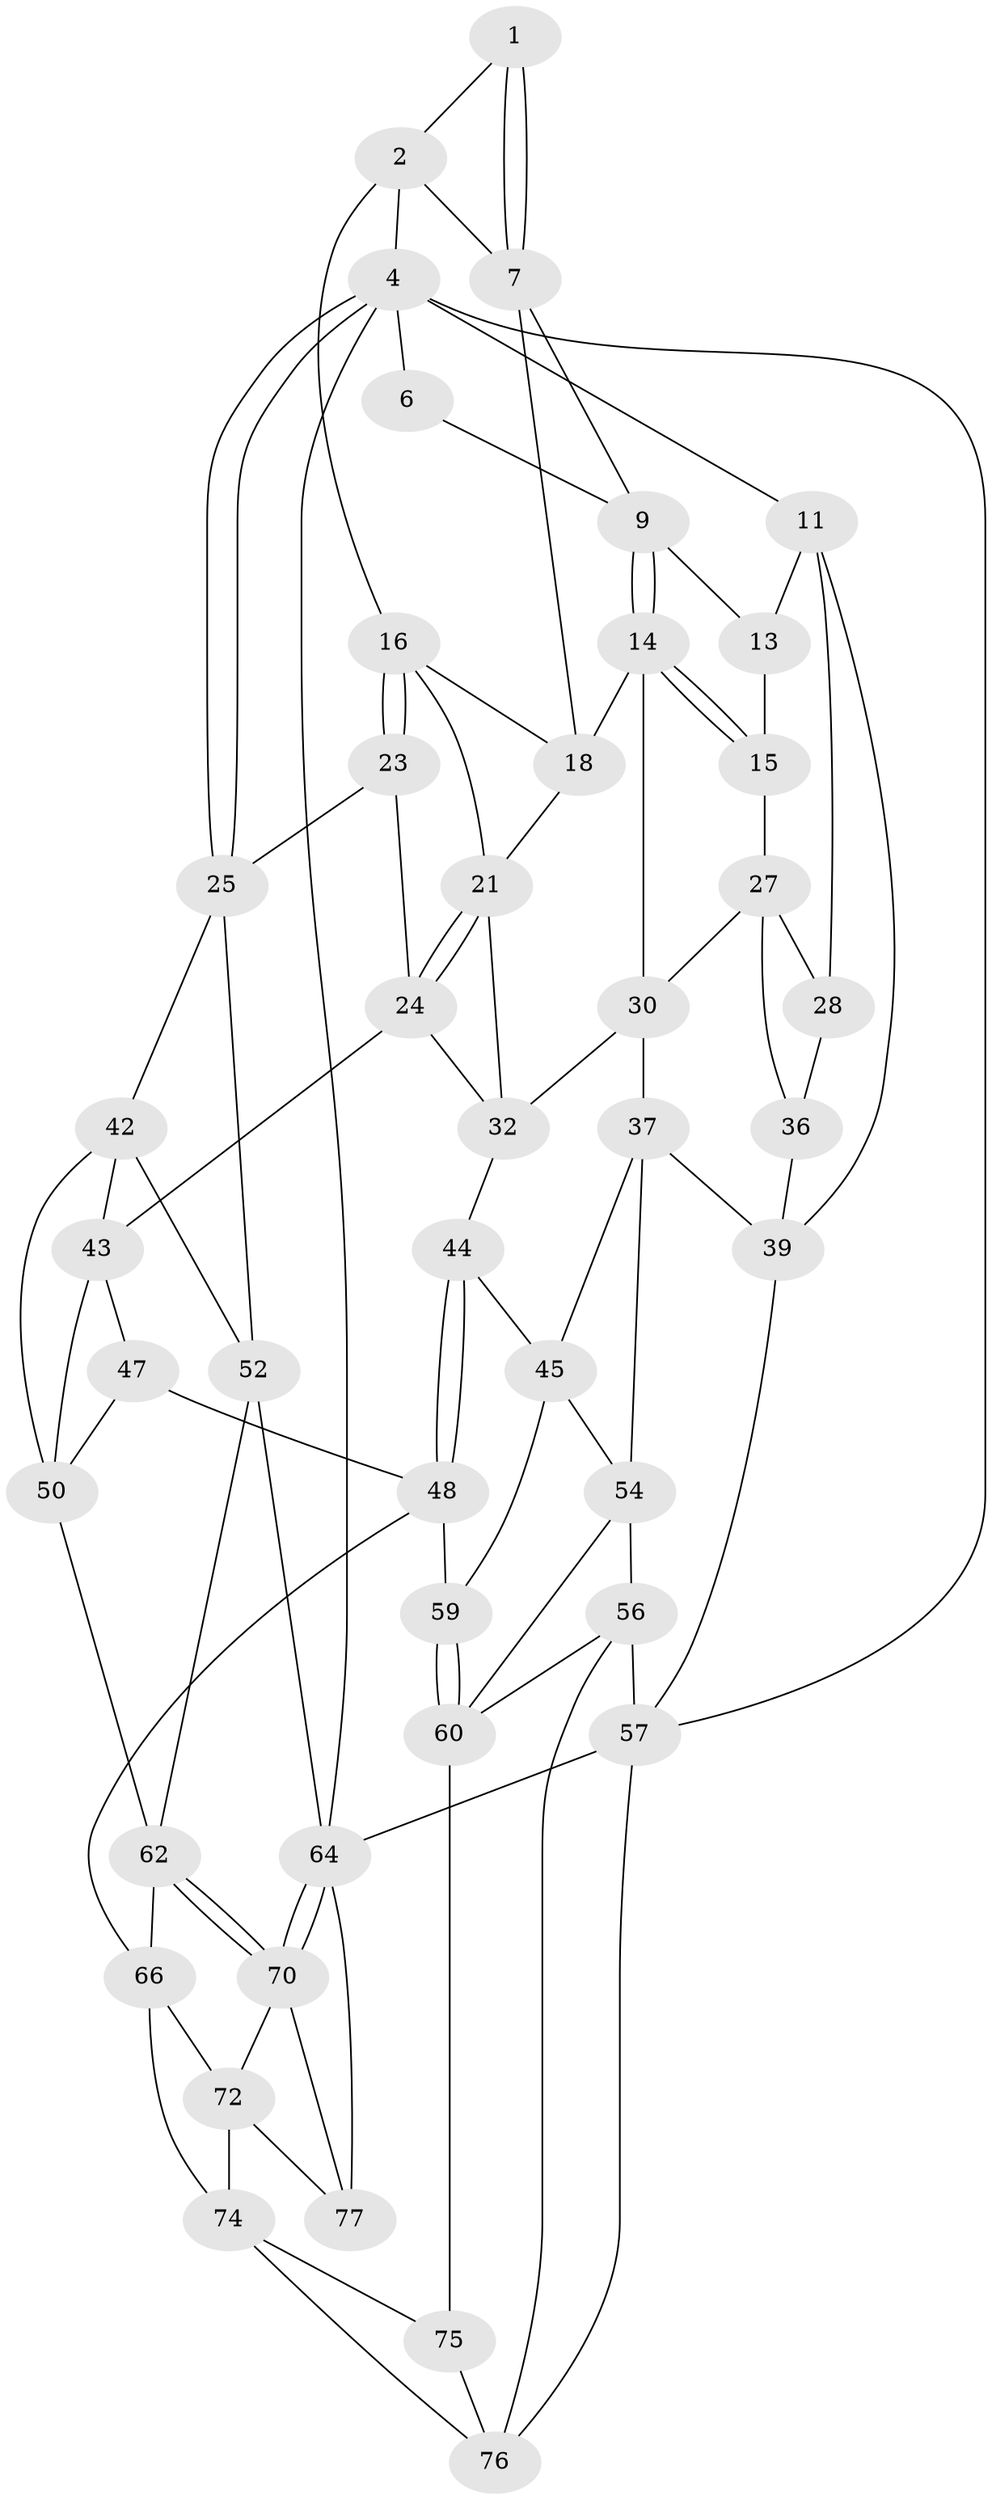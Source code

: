 // Generated by graph-tools (version 1.1) at 2025/52/02/27/25 19:52:41]
// undirected, 45 vertices, 95 edges
graph export_dot {
graph [start="1"]
  node [color=gray90,style=filled];
  1 [pos="+0.19650773014872538+0"];
  2 [pos="+0.6005813088482449+0",super="+3"];
  4 [pos="+1+0",super="+5"];
  6 [pos="+0.12594784980405135+0"];
  7 [pos="+0.24865261744521483+0.08864847266740875",super="+8"];
  9 [pos="+0.22000217000087846+0.11529174018175488",super="+10"];
  11 [pos="+0+0.1848590451003288",super="+12"];
  13 [pos="+0.06083458256350625+0.08625520498172982"];
  14 [pos="+0.19022239332448043+0.1646689871411791",super="+20"];
  15 [pos="+0.17802234263337344+0.1638673628485639"];
  16 [pos="+0.6380613212361924+0",super="+17"];
  18 [pos="+0.38250036842069807+0.13583070165743666",super="+19"];
  21 [pos="+0.41985521653192925+0.2572352613876158",super="+22"];
  23 [pos="+0.6592383138878921+0.07509140791651518"];
  24 [pos="+0.5584762908280948+0.3629186713534353",super="+34"];
  25 [pos="+0.9949302641370814+0.4068721588759397",super="+26"];
  27 [pos="+0.07393877447267928+0.20726436148679653",super="+31"];
  28 [pos="+0+0.2071594257717176",super="+29"];
  30 [pos="+0.20981311316141457+0.3152446353012643",super="+33"];
  32 [pos="+0.3438834829164289+0.4462820464908247",super="+35"];
  36 [pos="+0.1414940777092611+0.34422780617358784",super="+40"];
  37 [pos="+0.24210641723489343+0.497483038603604",super="+38"];
  39 [pos="+0.06324223161405262+0.5077878798729453",super="+41"];
  42 [pos="+0.6452771980264504+0.4457736366361338",super="+49"];
  43 [pos="+0.6183239096577341+0.4422170308382172",super="+46"];
  44 [pos="+0.4011103982450801+0.5947702643236471"];
  45 [pos="+0.2878759771962384+0.6089182090603678",super="+53"];
  47 [pos="+0.47556640573200337+0.6680688653766328"];
  48 [pos="+0.4319133061561332+0.6810641471378466",super="+58"];
  50 [pos="+0.6948313068487941+0.7365367431859466",super="+51"];
  52 [pos="+1+0.5372934223451853",super="+61"];
  54 [pos="+0.1989607216125351+0.6460865478685885",super="+55"];
  56 [pos="+0.1384089409426283+0.7562476104220873",super="+68"];
  57 [pos="+0+0.6198448620981015",super="+69"];
  59 [pos="+0.4040468907461021+0.7578131661965923"];
  60 [pos="+0.3642617886252921+0.7997052401982045",super="+67"];
  62 [pos="+0.7907385901324527+0.7651762409985785",super="+63"];
  64 [pos="+1+1",super="+65"];
  66 [pos="+0.5908949933166596+0.8526796571633574",super="+73"];
  70 [pos="+0.800995471387727+0.8574662448708044",super="+71"];
  72 [pos="+0.6934203802395283+0.9633860227918897",super="+78"];
  74 [pos="+0.5434899064524664+0.9313500953561616",super="+79"];
  75 [pos="+0.36196387048520373+0.960173588285932"];
  76 [pos="+0+1",super="+80"];
  77 [pos="+1+1"];
  1 -- 2;
  1 -- 7;
  1 -- 7;
  2 -- 7;
  2 -- 16;
  2 -- 4;
  4 -- 25;
  4 -- 25;
  4 -- 64;
  4 -- 57;
  4 -- 11;
  4 -- 6;
  6 -- 9;
  7 -- 9;
  7 -- 18;
  9 -- 14;
  9 -- 14;
  9 -- 13;
  11 -- 13;
  11 -- 39;
  11 -- 28;
  13 -- 15;
  14 -- 15;
  14 -- 15;
  14 -- 18;
  14 -- 30;
  15 -- 27;
  16 -- 23;
  16 -- 23;
  16 -- 18;
  16 -- 21;
  18 -- 21;
  21 -- 24;
  21 -- 24;
  21 -- 32;
  23 -- 24;
  23 -- 25;
  24 -- 43;
  24 -- 32;
  25 -- 52;
  25 -- 42;
  27 -- 28;
  27 -- 36;
  27 -- 30;
  28 -- 36 [weight=2];
  30 -- 32;
  30 -- 37;
  32 -- 44;
  36 -- 39;
  37 -- 45;
  37 -- 54;
  37 -- 39;
  39 -- 57;
  42 -- 43;
  42 -- 50;
  42 -- 52;
  43 -- 47;
  43 -- 50;
  44 -- 45;
  44 -- 48;
  44 -- 48;
  45 -- 59;
  45 -- 54;
  47 -- 48;
  47 -- 50;
  48 -- 66;
  48 -- 59;
  50 -- 62;
  52 -- 64;
  52 -- 62;
  54 -- 56;
  54 -- 60;
  56 -- 57;
  56 -- 76;
  56 -- 60;
  57 -- 64;
  57 -- 76;
  59 -- 60;
  59 -- 60;
  60 -- 75;
  62 -- 70;
  62 -- 70;
  62 -- 66;
  64 -- 70;
  64 -- 70;
  64 -- 77;
  66 -- 72;
  66 -- 74;
  70 -- 72;
  70 -- 77;
  72 -- 74;
  72 -- 77;
  74 -- 75;
  74 -- 76;
  75 -- 76;
}

